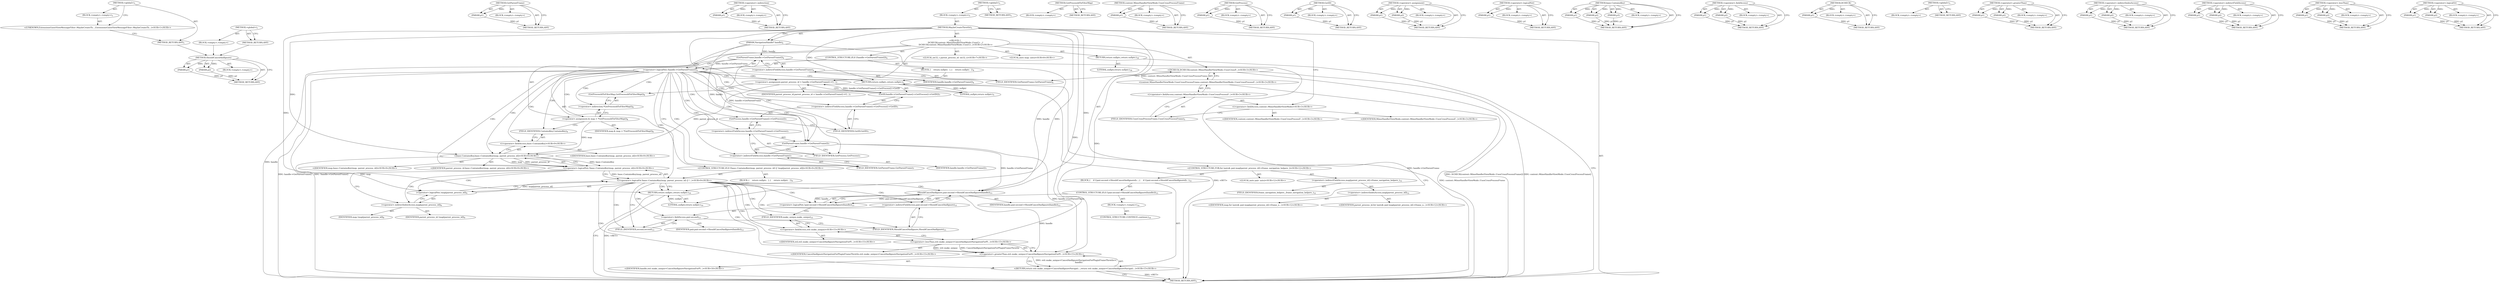 digraph "&lt;global&gt;" {
vulnerable_177 [label=<(METHOD,ShouldCancelAndIgnore)>];
vulnerable_178 [label=<(PARAM,p1)>];
vulnerable_179 [label=<(PARAM,p2)>];
vulnerable_180 [label=<(BLOCK,&lt;empty&gt;,&lt;empty&gt;)>];
vulnerable_181 [label=<(METHOD_RETURN,ANY)>];
vulnerable_132 [label=<(METHOD,GetParentFrame)>];
vulnerable_133 [label=<(PARAM,p1)>];
vulnerable_134 [label=<(BLOCK,&lt;empty&gt;,&lt;empty&gt;)>];
vulnerable_135 [label=<(METHOD_RETURN,ANY)>];
vulnerable_154 [label=<(METHOD,&lt;operator&gt;.indirection)>];
vulnerable_155 [label=<(PARAM,p1)>];
vulnerable_156 [label=<(BLOCK,&lt;empty&gt;,&lt;empty&gt;)>];
vulnerable_157 [label=<(METHOD_RETURN,ANY)>];
vulnerable_6 [label=<(METHOD,&lt;global&gt;)<SUB>1</SUB>>];
vulnerable_7 [label=<(BLOCK,&lt;empty&gt;,&lt;empty&gt;)<SUB>1</SUB>>];
vulnerable_8 [label=<(METHOD,MaybeCreateThrottle)<SUB>1</SUB>>];
vulnerable_9 [label=<(PARAM,NavigationHandle* handle)<SUB>2</SUB>>];
vulnerable_10 [label="<(BLOCK,{
  DCHECK(content::MimeHandlerViewMode::UsesCr...,{
  DCHECK(content::MimeHandlerViewMode::UsesCr...)<SUB>2</SUB>>"];
vulnerable_11 [label="<(DCHECK,DCHECK(content::MimeHandlerViewMode::UsesCrossP...)<SUB>3</SUB>>"];
vulnerable_12 [label="<(content.MimeHandlerViewMode.UsesCrossProcessFrame,content::MimeHandlerViewMode::UsesCrossProcessF...)<SUB>3</SUB>>"];
vulnerable_13 [label="<(&lt;operator&gt;.fieldAccess,content::MimeHandlerViewMode::UsesCrossProcessF...)<SUB>3</SUB>>"];
vulnerable_14 [label="<(&lt;operator&gt;.fieldAccess,content::MimeHandlerViewMode)<SUB>3</SUB>>"];
vulnerable_15 [label="<(IDENTIFIER,content,content::MimeHandlerViewMode::UsesCrossProcessF...)<SUB>3</SUB>>"];
vulnerable_16 [label="<(IDENTIFIER,MimeHandlerViewMode,content::MimeHandlerViewMode::UsesCrossProcessF...)<SUB>3</SUB>>"];
vulnerable_17 [label=<(FIELD_IDENTIFIER,UsesCrossProcessFrame,UsesCrossProcessFrame)<SUB>3</SUB>>];
vulnerable_18 [label=<(CONTROL_STRUCTURE,IF,if (!handle-&gt;GetParentFrame()))<SUB>4</SUB>>];
vulnerable_19 [label=<(&lt;operator&gt;.logicalNot,!handle-&gt;GetParentFrame())<SUB>4</SUB>>];
vulnerable_20 [label=<(GetParentFrame,handle-&gt;GetParentFrame())<SUB>4</SUB>>];
vulnerable_21 [label=<(&lt;operator&gt;.indirectFieldAccess,handle-&gt;GetParentFrame)<SUB>4</SUB>>];
vulnerable_22 [label=<(IDENTIFIER,handle,handle-&gt;GetParentFrame())<SUB>4</SUB>>];
vulnerable_23 [label=<(FIELD_IDENTIFIER,GetParentFrame,GetParentFrame)<SUB>4</SUB>>];
vulnerable_24 [label=<(BLOCK,{
    return nullptr;
  },{
    return nullptr;
  })<SUB>4</SUB>>];
vulnerable_25 [label=<(RETURN,return nullptr;,return nullptr;)<SUB>5</SUB>>];
vulnerable_26 [label=<(LITERAL,nullptr,return nullptr;)<SUB>5</SUB>>];
vulnerable_27 [label="<(LOCAL,int32_t parent_process_id: int32_t)<SUB>7</SUB>>"];
vulnerable_28 [label=<(&lt;operator&gt;.assignment,parent_process_id = handle-&gt;GetParentFrame()-&gt;G...)<SUB>7</SUB>>];
vulnerable_29 [label=<(IDENTIFIER,parent_process_id,parent_process_id = handle-&gt;GetParentFrame()-&gt;G...)<SUB>7</SUB>>];
vulnerable_30 [label=<(GetID,handle-&gt;GetParentFrame()-&gt;GetProcess()-&gt;GetID())<SUB>7</SUB>>];
vulnerable_31 [label=<(&lt;operator&gt;.indirectFieldAccess,handle-&gt;GetParentFrame()-&gt;GetProcess()-&gt;GetID)<SUB>7</SUB>>];
vulnerable_32 [label=<(GetProcess,handle-&gt;GetParentFrame()-&gt;GetProcess())<SUB>7</SUB>>];
vulnerable_33 [label=<(&lt;operator&gt;.indirectFieldAccess,handle-&gt;GetParentFrame()-&gt;GetProcess)<SUB>7</SUB>>];
vulnerable_34 [label=<(GetParentFrame,handle-&gt;GetParentFrame())<SUB>7</SUB>>];
vulnerable_35 [label=<(&lt;operator&gt;.indirectFieldAccess,handle-&gt;GetParentFrame)<SUB>7</SUB>>];
vulnerable_36 [label=<(IDENTIFIER,handle,handle-&gt;GetParentFrame())<SUB>7</SUB>>];
vulnerable_37 [label=<(FIELD_IDENTIFIER,GetParentFrame,GetParentFrame)<SUB>7</SUB>>];
vulnerable_38 [label=<(FIELD_IDENTIFIER,GetProcess,GetProcess)<SUB>7</SUB>>];
vulnerable_39 [label=<(FIELD_IDENTIFIER,GetID,GetID)<SUB>7</SUB>>];
vulnerable_40 [label="<(LOCAL,auto map: auto)<SUB>8</SUB>>"];
vulnerable_41 [label=<(&lt;operator&gt;.assignment,&amp; map = *GetProcessIdToFilterMap())<SUB>8</SUB>>];
vulnerable_42 [label=<(IDENTIFIER,map,&amp; map = *GetProcessIdToFilterMap())<SUB>8</SUB>>];
vulnerable_43 [label=<(&lt;operator&gt;.indirection,*GetProcessIdToFilterMap())<SUB>8</SUB>>];
vulnerable_44 [label=<(GetProcessIdToFilterMap,GetProcessIdToFilterMap())<SUB>8</SUB>>];
vulnerable_45 [label="<(CONTROL_STRUCTURE,IF,if (!base::ContainsKey(map, parent_process_id) || !map[parent_process_id]))<SUB>9</SUB>>"];
vulnerable_46 [label="<(&lt;operator&gt;.logicalOr,!base::ContainsKey(map, parent_process_id) || !...)<SUB>9</SUB>>"];
vulnerable_47 [label="<(&lt;operator&gt;.logicalNot,!base::ContainsKey(map, parent_process_id))<SUB>9</SUB>>"];
vulnerable_48 [label="<(base.ContainsKey,base::ContainsKey(map, parent_process_id))<SUB>9</SUB>>"];
vulnerable_49 [label="<(&lt;operator&gt;.fieldAccess,base::ContainsKey)<SUB>9</SUB>>"];
vulnerable_50 [label="<(IDENTIFIER,base,base::ContainsKey(map, parent_process_id))<SUB>9</SUB>>"];
vulnerable_51 [label=<(FIELD_IDENTIFIER,ContainsKey,ContainsKey)<SUB>9</SUB>>];
vulnerable_52 [label="<(IDENTIFIER,map,base::ContainsKey(map, parent_process_id))<SUB>9</SUB>>"];
vulnerable_53 [label="<(IDENTIFIER,parent_process_id,base::ContainsKey(map, parent_process_id))<SUB>9</SUB>>"];
vulnerable_54 [label=<(&lt;operator&gt;.logicalNot,!map[parent_process_id])<SUB>9</SUB>>];
vulnerable_55 [label=<(&lt;operator&gt;.indirectIndexAccess,map[parent_process_id])<SUB>9</SUB>>];
vulnerable_56 [label=<(IDENTIFIER,map,!map[parent_process_id])<SUB>9</SUB>>];
vulnerable_57 [label=<(IDENTIFIER,parent_process_id,!map[parent_process_id])<SUB>9</SUB>>];
vulnerable_58 [label=<(BLOCK,{
    return nullptr;
  },{
    return nullptr;
  })<SUB>9</SUB>>];
vulnerable_59 [label=<(RETURN,return nullptr;,return nullptr;)<SUB>10</SUB>>];
vulnerable_60 [label=<(LITERAL,nullptr,return nullptr;)<SUB>10</SUB>>];
vulnerable_61 [label="<(CONTROL_STRUCTURE,FOR,for (auto&amp; pair:map[parent_process_id]-&gt;frame_navigation_helpers_))<SUB>12</SUB>>"];
vulnerable_62 [label=<(&lt;operator&gt;.indirectFieldAccess,map[parent_process_id]-&gt;frame_navigation_helpers_)<SUB>12</SUB>>];
vulnerable_63 [label=<(&lt;operator&gt;.indirectIndexAccess,map[parent_process_id])<SUB>12</SUB>>];
vulnerable_64 [label="<(IDENTIFIER,map,for (auto&amp; pair:map[parent_process_id]-&gt;frame_n...)<SUB>12</SUB>>"];
vulnerable_65 [label="<(IDENTIFIER,parent_process_id,for (auto&amp; pair:map[parent_process_id]-&gt;frame_n...)<SUB>12</SUB>>"];
vulnerable_66 [label=<(FIELD_IDENTIFIER,frame_navigation_helpers_,frame_navigation_helpers_)<SUB>12</SUB>>];
vulnerable_67 [label="<(LOCAL,auto pair: auto)<SUB>12</SUB>>"];
vulnerable_68 [label=<(BLOCK,{
    if (!pair.second-&gt;ShouldCancelAndIgnore(h...,{
    if (!pair.second-&gt;ShouldCancelAndIgnore(h...)<SUB>12</SUB>>];
vulnerable_69 [label=<(CONTROL_STRUCTURE,IF,if (!pair.second-&gt;ShouldCancelAndIgnore(handle)))<SUB>13</SUB>>];
vulnerable_70 [label=<(&lt;operator&gt;.logicalNot,!pair.second-&gt;ShouldCancelAndIgnore(handle))<SUB>13</SUB>>];
vulnerable_71 [label=<(ShouldCancelAndIgnore,pair.second-&gt;ShouldCancelAndIgnore(handle))<SUB>13</SUB>>];
vulnerable_72 [label=<(&lt;operator&gt;.indirectFieldAccess,pair.second-&gt;ShouldCancelAndIgnore)<SUB>13</SUB>>];
vulnerable_73 [label=<(&lt;operator&gt;.fieldAccess,pair.second)<SUB>13</SUB>>];
vulnerable_74 [label=<(IDENTIFIER,pair,pair.second-&gt;ShouldCancelAndIgnore(handle))<SUB>13</SUB>>];
vulnerable_75 [label=<(FIELD_IDENTIFIER,second,second)<SUB>13</SUB>>];
vulnerable_76 [label=<(FIELD_IDENTIFIER,ShouldCancelAndIgnore,ShouldCancelAndIgnore)<SUB>13</SUB>>];
vulnerable_77 [label=<(IDENTIFIER,handle,pair.second-&gt;ShouldCancelAndIgnore(handle))<SUB>13</SUB>>];
vulnerable_78 [label=<(BLOCK,&lt;empty&gt;,&lt;empty&gt;)<SUB>14</SUB>>];
vulnerable_79 [label=<(CONTROL_STRUCTURE,CONTINUE,continue;)<SUB>14</SUB>>];
vulnerable_80 [label="<(RETURN,return std::make_unique&lt;CancelAndIgnoreNavigati...,return std::make_unique&lt;CancelAndIgnoreNavigati...)<SUB>15</SUB>>"];
vulnerable_81 [label="<(&lt;operator&gt;.greaterThan,std::make_unique&lt;CancelAndIgnoreNavigationForPl...)<SUB>15</SUB>>"];
vulnerable_82 [label="<(&lt;operator&gt;.lessThan,std::make_unique&lt;CancelAndIgnoreNavigationForPl...)<SUB>15</SUB>>"];
vulnerable_83 [label="<(&lt;operator&gt;.fieldAccess,std::make_unique)<SUB>15</SUB>>"];
vulnerable_84 [label="<(IDENTIFIER,std,std::make_unique&lt;CancelAndIgnoreNavigationForPl...)<SUB>15</SUB>>"];
vulnerable_85 [label=<(FIELD_IDENTIFIER,make_unique,make_unique)<SUB>15</SUB>>];
vulnerable_86 [label="<(IDENTIFIER,CancelAndIgnoreNavigationForPluginFrameThrottle,std::make_unique&lt;CancelAndIgnoreNavigationForPl...)<SUB>15</SUB>>"];
vulnerable_87 [label="<(IDENTIFIER,handle,std::make_unique&lt;CancelAndIgnoreNavigationForPl...)<SUB>16</SUB>>"];
vulnerable_88 [label=<(RETURN,return nullptr;,return nullptr;)<SUB>18</SUB>>];
vulnerable_89 [label=<(LITERAL,nullptr,return nullptr;)<SUB>18</SUB>>];
vulnerable_90 [label=<(METHOD_RETURN,ANY)<SUB>1</SUB>>];
vulnerable_92 [label=<(METHOD_RETURN,ANY)<SUB>1</SUB>>];
vulnerable_158 [label=<(METHOD,GetProcessIdToFilterMap)>];
vulnerable_159 [label=<(BLOCK,&lt;empty&gt;,&lt;empty&gt;)>];
vulnerable_160 [label=<(METHOD_RETURN,ANY)>];
vulnerable_119 [label=<(METHOD,content.MimeHandlerViewMode.UsesCrossProcessFrame)>];
vulnerable_120 [label=<(PARAM,p1)>];
vulnerable_121 [label=<(BLOCK,&lt;empty&gt;,&lt;empty&gt;)>];
vulnerable_122 [label=<(METHOD_RETURN,ANY)>];
vulnerable_150 [label=<(METHOD,GetProcess)>];
vulnerable_151 [label=<(PARAM,p1)>];
vulnerable_152 [label=<(BLOCK,&lt;empty&gt;,&lt;empty&gt;)>];
vulnerable_153 [label=<(METHOD_RETURN,ANY)>];
vulnerable_146 [label=<(METHOD,GetID)>];
vulnerable_147 [label=<(PARAM,p1)>];
vulnerable_148 [label=<(BLOCK,&lt;empty&gt;,&lt;empty&gt;)>];
vulnerable_149 [label=<(METHOD_RETURN,ANY)>];
vulnerable_141 [label=<(METHOD,&lt;operator&gt;.assignment)>];
vulnerable_142 [label=<(PARAM,p1)>];
vulnerable_143 [label=<(PARAM,p2)>];
vulnerable_144 [label=<(BLOCK,&lt;empty&gt;,&lt;empty&gt;)>];
vulnerable_145 [label=<(METHOD_RETURN,ANY)>];
vulnerable_128 [label=<(METHOD,&lt;operator&gt;.logicalNot)>];
vulnerable_129 [label=<(PARAM,p1)>];
vulnerable_130 [label=<(BLOCK,&lt;empty&gt;,&lt;empty&gt;)>];
vulnerable_131 [label=<(METHOD_RETURN,ANY)>];
vulnerable_166 [label=<(METHOD,base.ContainsKey)>];
vulnerable_167 [label=<(PARAM,p1)>];
vulnerable_168 [label=<(PARAM,p2)>];
vulnerable_169 [label=<(PARAM,p3)>];
vulnerable_170 [label=<(BLOCK,&lt;empty&gt;,&lt;empty&gt;)>];
vulnerable_171 [label=<(METHOD_RETURN,ANY)>];
vulnerable_123 [label=<(METHOD,&lt;operator&gt;.fieldAccess)>];
vulnerable_124 [label=<(PARAM,p1)>];
vulnerable_125 [label=<(PARAM,p2)>];
vulnerable_126 [label=<(BLOCK,&lt;empty&gt;,&lt;empty&gt;)>];
vulnerable_127 [label=<(METHOD_RETURN,ANY)>];
vulnerable_115 [label=<(METHOD,DCHECK)>];
vulnerable_116 [label=<(PARAM,p1)>];
vulnerable_117 [label=<(BLOCK,&lt;empty&gt;,&lt;empty&gt;)>];
vulnerable_118 [label=<(METHOD_RETURN,ANY)>];
vulnerable_109 [label=<(METHOD,&lt;global&gt;)<SUB>1</SUB>>];
vulnerable_110 [label=<(BLOCK,&lt;empty&gt;,&lt;empty&gt;)>];
vulnerable_111 [label=<(METHOD_RETURN,ANY)>];
vulnerable_182 [label=<(METHOD,&lt;operator&gt;.greaterThan)>];
vulnerable_183 [label=<(PARAM,p1)>];
vulnerable_184 [label=<(PARAM,p2)>];
vulnerable_185 [label=<(BLOCK,&lt;empty&gt;,&lt;empty&gt;)>];
vulnerable_186 [label=<(METHOD_RETURN,ANY)>];
vulnerable_172 [label=<(METHOD,&lt;operator&gt;.indirectIndexAccess)>];
vulnerable_173 [label=<(PARAM,p1)>];
vulnerable_174 [label=<(PARAM,p2)>];
vulnerable_175 [label=<(BLOCK,&lt;empty&gt;,&lt;empty&gt;)>];
vulnerable_176 [label=<(METHOD_RETURN,ANY)>];
vulnerable_136 [label=<(METHOD,&lt;operator&gt;.indirectFieldAccess)>];
vulnerable_137 [label=<(PARAM,p1)>];
vulnerable_138 [label=<(PARAM,p2)>];
vulnerable_139 [label=<(BLOCK,&lt;empty&gt;,&lt;empty&gt;)>];
vulnerable_140 [label=<(METHOD_RETURN,ANY)>];
vulnerable_187 [label=<(METHOD,&lt;operator&gt;.lessThan)>];
vulnerable_188 [label=<(PARAM,p1)>];
vulnerable_189 [label=<(PARAM,p2)>];
vulnerable_190 [label=<(BLOCK,&lt;empty&gt;,&lt;empty&gt;)>];
vulnerable_191 [label=<(METHOD_RETURN,ANY)>];
vulnerable_161 [label=<(METHOD,&lt;operator&gt;.logicalOr)>];
vulnerable_162 [label=<(PARAM,p1)>];
vulnerable_163 [label=<(PARAM,p2)>];
vulnerable_164 [label=<(BLOCK,&lt;empty&gt;,&lt;empty&gt;)>];
vulnerable_165 [label=<(METHOD_RETURN,ANY)>];
fixed_6 [label=<(METHOD,&lt;global&gt;)<SUB>1</SUB>>];
fixed_7 [label=<(BLOCK,&lt;empty&gt;,&lt;empty&gt;)<SUB>1</SUB>>];
fixed_8 [label="<(UNKNOWN,ExtensionsGuestViewMessageFilter::MaybeCreateTh...,ExtensionsGuestViewMessageFilter::MaybeCreateTh...)<SUB>1</SUB>>"];
fixed_9 [label=<(METHOD_RETURN,ANY)<SUB>1</SUB>>];
fixed_14 [label=<(METHOD,&lt;global&gt;)<SUB>1</SUB>>];
fixed_15 [label=<(BLOCK,&lt;empty&gt;,&lt;empty&gt;)>];
fixed_16 [label=<(METHOD_RETURN,ANY)>];
vulnerable_177 -> vulnerable_178  [key=0, label="AST: "];
vulnerable_177 -> vulnerable_178  [key=1, label="DDG: "];
vulnerable_177 -> vulnerable_180  [key=0, label="AST: "];
vulnerable_177 -> vulnerable_179  [key=0, label="AST: "];
vulnerable_177 -> vulnerable_179  [key=1, label="DDG: "];
vulnerable_177 -> vulnerable_181  [key=0, label="AST: "];
vulnerable_177 -> vulnerable_181  [key=1, label="CFG: "];
vulnerable_178 -> vulnerable_181  [key=0, label="DDG: p1"];
vulnerable_179 -> vulnerable_181  [key=0, label="DDG: p2"];
vulnerable_132 -> vulnerable_133  [key=0, label="AST: "];
vulnerable_132 -> vulnerable_133  [key=1, label="DDG: "];
vulnerable_132 -> vulnerable_134  [key=0, label="AST: "];
vulnerable_132 -> vulnerable_135  [key=0, label="AST: "];
vulnerable_132 -> vulnerable_135  [key=1, label="CFG: "];
vulnerable_133 -> vulnerable_135  [key=0, label="DDG: p1"];
vulnerable_154 -> vulnerable_155  [key=0, label="AST: "];
vulnerable_154 -> vulnerable_155  [key=1, label="DDG: "];
vulnerable_154 -> vulnerable_156  [key=0, label="AST: "];
vulnerable_154 -> vulnerable_157  [key=0, label="AST: "];
vulnerable_154 -> vulnerable_157  [key=1, label="CFG: "];
vulnerable_155 -> vulnerable_157  [key=0, label="DDG: p1"];
vulnerable_6 -> vulnerable_7  [key=0, label="AST: "];
vulnerable_6 -> vulnerable_92  [key=0, label="AST: "];
vulnerable_6 -> vulnerable_92  [key=1, label="CFG: "];
vulnerable_7 -> vulnerable_8  [key=0, label="AST: "];
vulnerable_8 -> vulnerable_9  [key=0, label="AST: "];
vulnerable_8 -> vulnerable_9  [key=1, label="DDG: "];
vulnerable_8 -> vulnerable_10  [key=0, label="AST: "];
vulnerable_8 -> vulnerable_90  [key=0, label="AST: "];
vulnerable_8 -> vulnerable_14  [key=0, label="CFG: "];
vulnerable_8 -> vulnerable_25  [key=0, label="DDG: "];
vulnerable_8 -> vulnerable_59  [key=0, label="DDG: "];
vulnerable_8 -> vulnerable_26  [key=0, label="DDG: "];
vulnerable_8 -> vulnerable_60  [key=0, label="DDG: "];
vulnerable_8 -> vulnerable_48  [key=0, label="DDG: "];
vulnerable_8 -> vulnerable_81  [key=0, label="DDG: "];
vulnerable_8 -> vulnerable_71  [key=0, label="DDG: "];
vulnerable_8 -> vulnerable_82  [key=0, label="DDG: "];
vulnerable_9 -> vulnerable_90  [key=0, label="DDG: handle"];
vulnerable_9 -> vulnerable_20  [key=0, label="DDG: handle"];
vulnerable_9 -> vulnerable_71  [key=0, label="DDG: handle"];
vulnerable_9 -> vulnerable_34  [key=0, label="DDG: handle"];
vulnerable_10 -> vulnerable_11  [key=0, label="AST: "];
vulnerable_10 -> vulnerable_18  [key=0, label="AST: "];
vulnerable_10 -> vulnerable_27  [key=0, label="AST: "];
vulnerable_10 -> vulnerable_28  [key=0, label="AST: "];
vulnerable_10 -> vulnerable_40  [key=0, label="AST: "];
vulnerable_10 -> vulnerable_41  [key=0, label="AST: "];
vulnerable_10 -> vulnerable_45  [key=0, label="AST: "];
vulnerable_10 -> vulnerable_61  [key=0, label="AST: "];
vulnerable_10 -> vulnerable_88  [key=0, label="AST: "];
vulnerable_11 -> vulnerable_12  [key=0, label="AST: "];
vulnerable_11 -> vulnerable_23  [key=0, label="CFG: "];
vulnerable_11 -> vulnerable_90  [key=0, label="DDG: content::MimeHandlerViewMode::UsesCrossProcessFrame()"];
vulnerable_11 -> vulnerable_90  [key=1, label="DDG: DCHECK(content::MimeHandlerViewMode::UsesCrossProcessFrame())"];
vulnerable_12 -> vulnerable_13  [key=0, label="AST: "];
vulnerable_12 -> vulnerable_11  [key=0, label="CFG: "];
vulnerable_12 -> vulnerable_11  [key=1, label="DDG: content::MimeHandlerViewMode::UsesCrossProcessFrame"];
vulnerable_12 -> vulnerable_90  [key=0, label="DDG: content::MimeHandlerViewMode::UsesCrossProcessFrame"];
vulnerable_13 -> vulnerable_14  [key=0, label="AST: "];
vulnerable_13 -> vulnerable_17  [key=0, label="AST: "];
vulnerable_13 -> vulnerable_12  [key=0, label="CFG: "];
vulnerable_14 -> vulnerable_15  [key=0, label="AST: "];
vulnerable_14 -> vulnerable_16  [key=0, label="AST: "];
vulnerable_14 -> vulnerable_17  [key=0, label="CFG: "];
vulnerable_17 -> vulnerable_13  [key=0, label="CFG: "];
vulnerable_18 -> vulnerable_19  [key=0, label="AST: "];
vulnerable_18 -> vulnerable_24  [key=0, label="AST: "];
vulnerable_19 -> vulnerable_20  [key=0, label="AST: "];
vulnerable_19 -> vulnerable_25  [key=0, label="CFG: "];
vulnerable_19 -> vulnerable_25  [key=1, label="CDG: "];
vulnerable_19 -> vulnerable_37  [key=0, label="CFG: "];
vulnerable_19 -> vulnerable_37  [key=1, label="CDG: "];
vulnerable_19 -> vulnerable_90  [key=0, label="DDG: handle-&gt;GetParentFrame()"];
vulnerable_19 -> vulnerable_90  [key=1, label="DDG: !handle-&gt;GetParentFrame()"];
vulnerable_19 -> vulnerable_47  [key=0, label="CDG: "];
vulnerable_19 -> vulnerable_30  [key=0, label="CDG: "];
vulnerable_19 -> vulnerable_34  [key=0, label="CDG: "];
vulnerable_19 -> vulnerable_48  [key=0, label="CDG: "];
vulnerable_19 -> vulnerable_32  [key=0, label="CDG: "];
vulnerable_19 -> vulnerable_49  [key=0, label="CDG: "];
vulnerable_19 -> vulnerable_51  [key=0, label="CDG: "];
vulnerable_19 -> vulnerable_28  [key=0, label="CDG: "];
vulnerable_19 -> vulnerable_46  [key=0, label="CDG: "];
vulnerable_19 -> vulnerable_38  [key=0, label="CDG: "];
vulnerable_19 -> vulnerable_44  [key=0, label="CDG: "];
vulnerable_19 -> vulnerable_35  [key=0, label="CDG: "];
vulnerable_19 -> vulnerable_43  [key=0, label="CDG: "];
vulnerable_19 -> vulnerable_33  [key=0, label="CDG: "];
vulnerable_19 -> vulnerable_41  [key=0, label="CDG: "];
vulnerable_19 -> vulnerable_39  [key=0, label="CDG: "];
vulnerable_19 -> vulnerable_31  [key=0, label="CDG: "];
vulnerable_20 -> vulnerable_21  [key=0, label="AST: "];
vulnerable_20 -> vulnerable_19  [key=0, label="CFG: "];
vulnerable_20 -> vulnerable_19  [key=1, label="DDG: handle-&gt;GetParentFrame"];
vulnerable_20 -> vulnerable_90  [key=0, label="DDG: handle-&gt;GetParentFrame"];
vulnerable_20 -> vulnerable_34  [key=0, label="DDG: handle-&gt;GetParentFrame"];
vulnerable_21 -> vulnerable_22  [key=0, label="AST: "];
vulnerable_21 -> vulnerable_23  [key=0, label="AST: "];
vulnerable_21 -> vulnerable_20  [key=0, label="CFG: "];
vulnerable_23 -> vulnerable_21  [key=0, label="CFG: "];
vulnerable_24 -> vulnerable_25  [key=0, label="AST: "];
vulnerable_25 -> vulnerable_26  [key=0, label="AST: "];
vulnerable_25 -> vulnerable_90  [key=0, label="CFG: "];
vulnerable_25 -> vulnerable_90  [key=1, label="DDG: &lt;RET&gt;"];
vulnerable_26 -> vulnerable_25  [key=0, label="DDG: nullptr"];
vulnerable_28 -> vulnerable_29  [key=0, label="AST: "];
vulnerable_28 -> vulnerable_30  [key=0, label="AST: "];
vulnerable_28 -> vulnerable_44  [key=0, label="CFG: "];
vulnerable_28 -> vulnerable_48  [key=0, label="DDG: parent_process_id"];
vulnerable_30 -> vulnerable_31  [key=0, label="AST: "];
vulnerable_30 -> vulnerable_28  [key=0, label="CFG: "];
vulnerable_30 -> vulnerable_28  [key=1, label="DDG: handle-&gt;GetParentFrame()-&gt;GetProcess()-&gt;GetID"];
vulnerable_31 -> vulnerable_32  [key=0, label="AST: "];
vulnerable_31 -> vulnerable_39  [key=0, label="AST: "];
vulnerable_31 -> vulnerable_30  [key=0, label="CFG: "];
vulnerable_32 -> vulnerable_33  [key=0, label="AST: "];
vulnerable_32 -> vulnerable_39  [key=0, label="CFG: "];
vulnerable_33 -> vulnerable_34  [key=0, label="AST: "];
vulnerable_33 -> vulnerable_38  [key=0, label="AST: "];
vulnerable_33 -> vulnerable_32  [key=0, label="CFG: "];
vulnerable_34 -> vulnerable_35  [key=0, label="AST: "];
vulnerable_34 -> vulnerable_38  [key=0, label="CFG: "];
vulnerable_34 -> vulnerable_81  [key=0, label="DDG: handle-&gt;GetParentFrame"];
vulnerable_34 -> vulnerable_71  [key=0, label="DDG: handle-&gt;GetParentFrame"];
vulnerable_35 -> vulnerable_36  [key=0, label="AST: "];
vulnerable_35 -> vulnerable_37  [key=0, label="AST: "];
vulnerable_35 -> vulnerable_34  [key=0, label="CFG: "];
vulnerable_37 -> vulnerable_35  [key=0, label="CFG: "];
vulnerable_38 -> vulnerable_33  [key=0, label="CFG: "];
vulnerable_39 -> vulnerable_31  [key=0, label="CFG: "];
vulnerable_41 -> vulnerable_42  [key=0, label="AST: "];
vulnerable_41 -> vulnerable_43  [key=0, label="AST: "];
vulnerable_41 -> vulnerable_51  [key=0, label="CFG: "];
vulnerable_41 -> vulnerable_48  [key=0, label="DDG: map"];
vulnerable_43 -> vulnerable_44  [key=0, label="AST: "];
vulnerable_43 -> vulnerable_41  [key=0, label="CFG: "];
vulnerable_44 -> vulnerable_43  [key=0, label="CFG: "];
vulnerable_45 -> vulnerable_46  [key=0, label="AST: "];
vulnerable_45 -> vulnerable_58  [key=0, label="AST: "];
vulnerable_46 -> vulnerable_47  [key=0, label="AST: "];
vulnerable_46 -> vulnerable_54  [key=0, label="AST: "];
vulnerable_46 -> vulnerable_59  [key=0, label="CFG: "];
vulnerable_46 -> vulnerable_59  [key=1, label="CDG: "];
vulnerable_46 -> vulnerable_75  [key=0, label="CFG: "];
vulnerable_46 -> vulnerable_75  [key=1, label="CDG: "];
vulnerable_46 -> vulnerable_73  [key=0, label="CDG: "];
vulnerable_46 -> vulnerable_81  [key=0, label="CDG: "];
vulnerable_46 -> vulnerable_85  [key=0, label="CDG: "];
vulnerable_46 -> vulnerable_72  [key=0, label="CDG: "];
vulnerable_46 -> vulnerable_76  [key=0, label="CDG: "];
vulnerable_46 -> vulnerable_82  [key=0, label="CDG: "];
vulnerable_46 -> vulnerable_80  [key=0, label="CDG: "];
vulnerable_46 -> vulnerable_83  [key=0, label="CDG: "];
vulnerable_46 -> vulnerable_71  [key=0, label="CDG: "];
vulnerable_46 -> vulnerable_70  [key=0, label="CDG: "];
vulnerable_47 -> vulnerable_48  [key=0, label="AST: "];
vulnerable_47 -> vulnerable_46  [key=0, label="CFG: "];
vulnerable_47 -> vulnerable_46  [key=1, label="DDG: base::ContainsKey(map, parent_process_id)"];
vulnerable_47 -> vulnerable_55  [key=0, label="CFG: "];
vulnerable_47 -> vulnerable_55  [key=1, label="CDG: "];
vulnerable_47 -> vulnerable_54  [key=0, label="CDG: "];
vulnerable_48 -> vulnerable_49  [key=0, label="AST: "];
vulnerable_48 -> vulnerable_52  [key=0, label="AST: "];
vulnerable_48 -> vulnerable_53  [key=0, label="AST: "];
vulnerable_48 -> vulnerable_47  [key=0, label="CFG: "];
vulnerable_48 -> vulnerable_47  [key=1, label="DDG: base::ContainsKey"];
vulnerable_48 -> vulnerable_47  [key=2, label="DDG: map"];
vulnerable_48 -> vulnerable_47  [key=3, label="DDG: parent_process_id"];
vulnerable_48 -> vulnerable_54  [key=0, label="DDG: map"];
vulnerable_49 -> vulnerable_50  [key=0, label="AST: "];
vulnerable_49 -> vulnerable_51  [key=0, label="AST: "];
vulnerable_49 -> vulnerable_48  [key=0, label="CFG: "];
vulnerable_51 -> vulnerable_49  [key=0, label="CFG: "];
vulnerable_54 -> vulnerable_55  [key=0, label="AST: "];
vulnerable_54 -> vulnerable_46  [key=0, label="CFG: "];
vulnerable_54 -> vulnerable_46  [key=1, label="DDG: map[parent_process_id]"];
vulnerable_55 -> vulnerable_56  [key=0, label="AST: "];
vulnerable_55 -> vulnerable_57  [key=0, label="AST: "];
vulnerable_55 -> vulnerable_54  [key=0, label="CFG: "];
vulnerable_58 -> vulnerable_59  [key=0, label="AST: "];
vulnerable_59 -> vulnerable_60  [key=0, label="AST: "];
vulnerable_59 -> vulnerable_90  [key=0, label="CFG: "];
vulnerable_59 -> vulnerable_90  [key=1, label="DDG: &lt;RET&gt;"];
vulnerable_60 -> vulnerable_59  [key=0, label="DDG: nullptr"];
vulnerable_61 -> vulnerable_62  [key=0, label="AST: "];
vulnerable_61 -> vulnerable_67  [key=0, label="AST: "];
vulnerable_61 -> vulnerable_68  [key=0, label="AST: "];
vulnerable_62 -> vulnerable_63  [key=0, label="AST: "];
vulnerable_62 -> vulnerable_66  [key=0, label="AST: "];
vulnerable_63 -> vulnerable_64  [key=0, label="AST: "];
vulnerable_63 -> vulnerable_65  [key=0, label="AST: "];
vulnerable_68 -> vulnerable_69  [key=0, label="AST: "];
vulnerable_68 -> vulnerable_80  [key=0, label="AST: "];
vulnerable_69 -> vulnerable_70  [key=0, label="AST: "];
vulnerable_69 -> vulnerable_78  [key=0, label="AST: "];
vulnerable_70 -> vulnerable_71  [key=0, label="AST: "];
vulnerable_70 -> vulnerable_85  [key=0, label="CFG: "];
vulnerable_71 -> vulnerable_72  [key=0, label="AST: "];
vulnerable_71 -> vulnerable_77  [key=0, label="AST: "];
vulnerable_71 -> vulnerable_70  [key=0, label="CFG: "];
vulnerable_71 -> vulnerable_70  [key=1, label="DDG: pair.second-&gt;ShouldCancelAndIgnore"];
vulnerable_71 -> vulnerable_70  [key=2, label="DDG: handle"];
vulnerable_71 -> vulnerable_81  [key=0, label="DDG: handle"];
vulnerable_72 -> vulnerable_73  [key=0, label="AST: "];
vulnerable_72 -> vulnerable_76  [key=0, label="AST: "];
vulnerable_72 -> vulnerable_71  [key=0, label="CFG: "];
vulnerable_73 -> vulnerable_74  [key=0, label="AST: "];
vulnerable_73 -> vulnerable_75  [key=0, label="AST: "];
vulnerable_73 -> vulnerable_76  [key=0, label="CFG: "];
vulnerable_75 -> vulnerable_73  [key=0, label="CFG: "];
vulnerable_76 -> vulnerable_72  [key=0, label="CFG: "];
vulnerable_78 -> vulnerable_79  [key=0, label="AST: "];
vulnerable_80 -> vulnerable_81  [key=0, label="AST: "];
vulnerable_80 -> vulnerable_90  [key=0, label="CFG: "];
vulnerable_80 -> vulnerable_90  [key=1, label="DDG: &lt;RET&gt;"];
vulnerable_81 -> vulnerable_82  [key=0, label="AST: "];
vulnerable_81 -> vulnerable_87  [key=0, label="AST: "];
vulnerable_81 -> vulnerable_80  [key=0, label="CFG: "];
vulnerable_81 -> vulnerable_80  [key=1, label="DDG: std::make_unique&lt;CancelAndIgnoreNavigationForPluginFrameThrottle&gt;(
        handle)"];
vulnerable_82 -> vulnerable_83  [key=0, label="AST: "];
vulnerable_82 -> vulnerable_86  [key=0, label="AST: "];
vulnerable_82 -> vulnerable_81  [key=0, label="CFG: "];
vulnerable_82 -> vulnerable_81  [key=1, label="DDG: std::make_unique"];
vulnerable_82 -> vulnerable_81  [key=2, label="DDG: CancelAndIgnoreNavigationForPluginFrameThrottle"];
vulnerable_83 -> vulnerable_84  [key=0, label="AST: "];
vulnerable_83 -> vulnerable_85  [key=0, label="AST: "];
vulnerable_83 -> vulnerable_82  [key=0, label="CFG: "];
vulnerable_85 -> vulnerable_83  [key=0, label="CFG: "];
vulnerable_88 -> vulnerable_89  [key=0, label="AST: "];
vulnerable_88 -> vulnerable_90  [key=0, label="CFG: "];
vulnerable_158 -> vulnerable_159  [key=0, label="AST: "];
vulnerable_158 -> vulnerable_160  [key=0, label="AST: "];
vulnerable_158 -> vulnerable_160  [key=1, label="CFG: "];
vulnerable_119 -> vulnerable_120  [key=0, label="AST: "];
vulnerable_119 -> vulnerable_120  [key=1, label="DDG: "];
vulnerable_119 -> vulnerable_121  [key=0, label="AST: "];
vulnerable_119 -> vulnerable_122  [key=0, label="AST: "];
vulnerable_119 -> vulnerable_122  [key=1, label="CFG: "];
vulnerable_120 -> vulnerable_122  [key=0, label="DDG: p1"];
vulnerable_150 -> vulnerable_151  [key=0, label="AST: "];
vulnerable_150 -> vulnerable_151  [key=1, label="DDG: "];
vulnerable_150 -> vulnerable_152  [key=0, label="AST: "];
vulnerable_150 -> vulnerable_153  [key=0, label="AST: "];
vulnerable_150 -> vulnerable_153  [key=1, label="CFG: "];
vulnerable_151 -> vulnerable_153  [key=0, label="DDG: p1"];
vulnerable_146 -> vulnerable_147  [key=0, label="AST: "];
vulnerable_146 -> vulnerable_147  [key=1, label="DDG: "];
vulnerable_146 -> vulnerable_148  [key=0, label="AST: "];
vulnerable_146 -> vulnerable_149  [key=0, label="AST: "];
vulnerable_146 -> vulnerable_149  [key=1, label="CFG: "];
vulnerable_147 -> vulnerable_149  [key=0, label="DDG: p1"];
vulnerable_141 -> vulnerable_142  [key=0, label="AST: "];
vulnerable_141 -> vulnerable_142  [key=1, label="DDG: "];
vulnerable_141 -> vulnerable_144  [key=0, label="AST: "];
vulnerable_141 -> vulnerable_143  [key=0, label="AST: "];
vulnerable_141 -> vulnerable_143  [key=1, label="DDG: "];
vulnerable_141 -> vulnerable_145  [key=0, label="AST: "];
vulnerable_141 -> vulnerable_145  [key=1, label="CFG: "];
vulnerable_142 -> vulnerable_145  [key=0, label="DDG: p1"];
vulnerable_143 -> vulnerable_145  [key=0, label="DDG: p2"];
vulnerable_128 -> vulnerable_129  [key=0, label="AST: "];
vulnerable_128 -> vulnerable_129  [key=1, label="DDG: "];
vulnerable_128 -> vulnerable_130  [key=0, label="AST: "];
vulnerable_128 -> vulnerable_131  [key=0, label="AST: "];
vulnerable_128 -> vulnerable_131  [key=1, label="CFG: "];
vulnerable_129 -> vulnerable_131  [key=0, label="DDG: p1"];
vulnerable_166 -> vulnerable_167  [key=0, label="AST: "];
vulnerable_166 -> vulnerable_167  [key=1, label="DDG: "];
vulnerable_166 -> vulnerable_170  [key=0, label="AST: "];
vulnerable_166 -> vulnerable_168  [key=0, label="AST: "];
vulnerable_166 -> vulnerable_168  [key=1, label="DDG: "];
vulnerable_166 -> vulnerable_171  [key=0, label="AST: "];
vulnerable_166 -> vulnerable_171  [key=1, label="CFG: "];
vulnerable_166 -> vulnerable_169  [key=0, label="AST: "];
vulnerable_166 -> vulnerable_169  [key=1, label="DDG: "];
vulnerable_167 -> vulnerable_171  [key=0, label="DDG: p1"];
vulnerable_168 -> vulnerable_171  [key=0, label="DDG: p2"];
vulnerable_169 -> vulnerable_171  [key=0, label="DDG: p3"];
vulnerable_123 -> vulnerable_124  [key=0, label="AST: "];
vulnerable_123 -> vulnerable_124  [key=1, label="DDG: "];
vulnerable_123 -> vulnerable_126  [key=0, label="AST: "];
vulnerable_123 -> vulnerable_125  [key=0, label="AST: "];
vulnerable_123 -> vulnerable_125  [key=1, label="DDG: "];
vulnerable_123 -> vulnerable_127  [key=0, label="AST: "];
vulnerable_123 -> vulnerable_127  [key=1, label="CFG: "];
vulnerable_124 -> vulnerable_127  [key=0, label="DDG: p1"];
vulnerable_125 -> vulnerable_127  [key=0, label="DDG: p2"];
vulnerable_115 -> vulnerable_116  [key=0, label="AST: "];
vulnerable_115 -> vulnerable_116  [key=1, label="DDG: "];
vulnerable_115 -> vulnerable_117  [key=0, label="AST: "];
vulnerable_115 -> vulnerable_118  [key=0, label="AST: "];
vulnerable_115 -> vulnerable_118  [key=1, label="CFG: "];
vulnerable_116 -> vulnerable_118  [key=0, label="DDG: p1"];
vulnerable_109 -> vulnerable_110  [key=0, label="AST: "];
vulnerable_109 -> vulnerable_111  [key=0, label="AST: "];
vulnerable_109 -> vulnerable_111  [key=1, label="CFG: "];
vulnerable_182 -> vulnerable_183  [key=0, label="AST: "];
vulnerable_182 -> vulnerable_183  [key=1, label="DDG: "];
vulnerable_182 -> vulnerable_185  [key=0, label="AST: "];
vulnerable_182 -> vulnerable_184  [key=0, label="AST: "];
vulnerable_182 -> vulnerable_184  [key=1, label="DDG: "];
vulnerable_182 -> vulnerable_186  [key=0, label="AST: "];
vulnerable_182 -> vulnerable_186  [key=1, label="CFG: "];
vulnerable_183 -> vulnerable_186  [key=0, label="DDG: p1"];
vulnerable_184 -> vulnerable_186  [key=0, label="DDG: p2"];
vulnerable_172 -> vulnerable_173  [key=0, label="AST: "];
vulnerable_172 -> vulnerable_173  [key=1, label="DDG: "];
vulnerable_172 -> vulnerable_175  [key=0, label="AST: "];
vulnerable_172 -> vulnerable_174  [key=0, label="AST: "];
vulnerable_172 -> vulnerable_174  [key=1, label="DDG: "];
vulnerable_172 -> vulnerable_176  [key=0, label="AST: "];
vulnerable_172 -> vulnerable_176  [key=1, label="CFG: "];
vulnerable_173 -> vulnerable_176  [key=0, label="DDG: p1"];
vulnerable_174 -> vulnerable_176  [key=0, label="DDG: p2"];
vulnerable_136 -> vulnerable_137  [key=0, label="AST: "];
vulnerable_136 -> vulnerable_137  [key=1, label="DDG: "];
vulnerable_136 -> vulnerable_139  [key=0, label="AST: "];
vulnerable_136 -> vulnerable_138  [key=0, label="AST: "];
vulnerable_136 -> vulnerable_138  [key=1, label="DDG: "];
vulnerable_136 -> vulnerable_140  [key=0, label="AST: "];
vulnerable_136 -> vulnerable_140  [key=1, label="CFG: "];
vulnerable_137 -> vulnerable_140  [key=0, label="DDG: p1"];
vulnerable_138 -> vulnerable_140  [key=0, label="DDG: p2"];
vulnerable_187 -> vulnerable_188  [key=0, label="AST: "];
vulnerable_187 -> vulnerable_188  [key=1, label="DDG: "];
vulnerable_187 -> vulnerable_190  [key=0, label="AST: "];
vulnerable_187 -> vulnerable_189  [key=0, label="AST: "];
vulnerable_187 -> vulnerable_189  [key=1, label="DDG: "];
vulnerable_187 -> vulnerable_191  [key=0, label="AST: "];
vulnerable_187 -> vulnerable_191  [key=1, label="CFG: "];
vulnerable_188 -> vulnerable_191  [key=0, label="DDG: p1"];
vulnerable_189 -> vulnerable_191  [key=0, label="DDG: p2"];
vulnerable_161 -> vulnerable_162  [key=0, label="AST: "];
vulnerable_161 -> vulnerable_162  [key=1, label="DDG: "];
vulnerable_161 -> vulnerable_164  [key=0, label="AST: "];
vulnerable_161 -> vulnerable_163  [key=0, label="AST: "];
vulnerable_161 -> vulnerable_163  [key=1, label="DDG: "];
vulnerable_161 -> vulnerable_165  [key=0, label="AST: "];
vulnerable_161 -> vulnerable_165  [key=1, label="CFG: "];
vulnerable_162 -> vulnerable_165  [key=0, label="DDG: p1"];
vulnerable_163 -> vulnerable_165  [key=0, label="DDG: p2"];
fixed_6 -> fixed_7  [key=0, label="AST: "];
fixed_6 -> fixed_9  [key=0, label="AST: "];
fixed_6 -> fixed_8  [key=0, label="CFG: "];
fixed_7 -> fixed_8  [key=0, label="AST: "];
fixed_8 -> fixed_9  [key=0, label="CFG: "];
fixed_9 -> vulnerable_177  [key=0];
fixed_14 -> fixed_15  [key=0, label="AST: "];
fixed_14 -> fixed_16  [key=0, label="AST: "];
fixed_14 -> fixed_16  [key=1, label="CFG: "];
fixed_15 -> vulnerable_177  [key=0];
fixed_16 -> vulnerable_177  [key=0];
}
